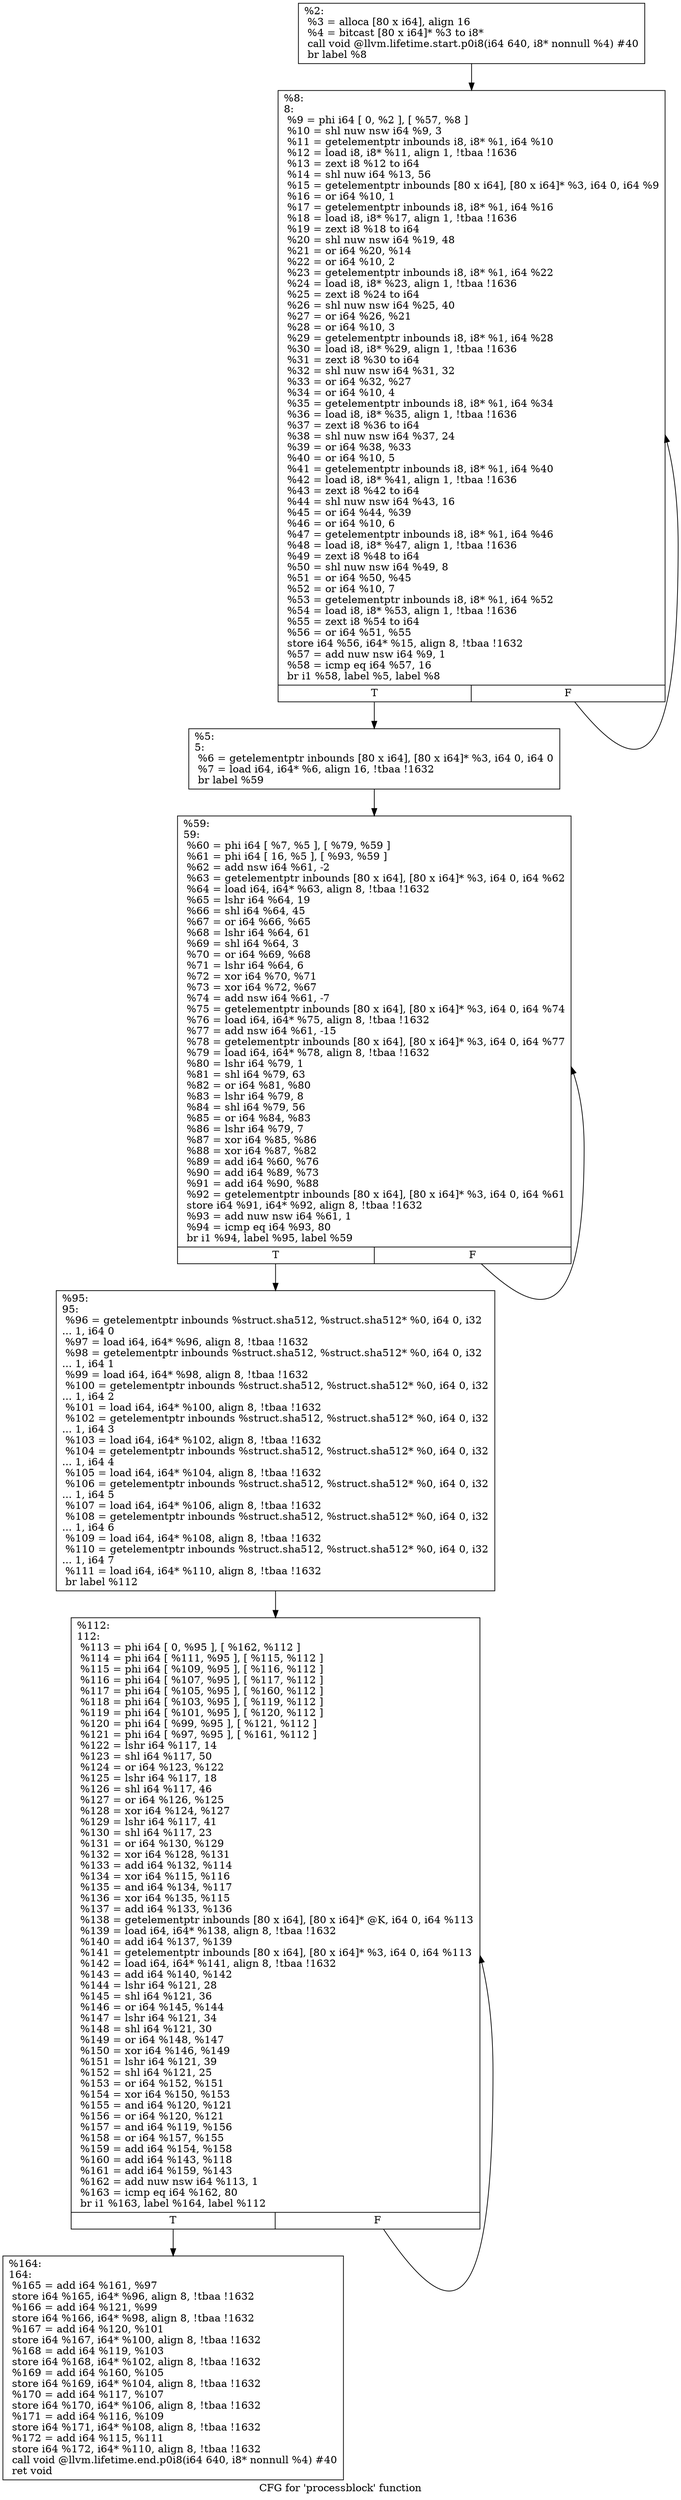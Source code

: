 digraph "CFG for 'processblock' function" {
	label="CFG for 'processblock' function";

	Node0x11d48d0 [shape=record,label="{%2:\l  %3 = alloca [80 x i64], align 16\l  %4 = bitcast [80 x i64]* %3 to i8*\l  call void @llvm.lifetime.start.p0i8(i64 640, i8* nonnull %4) #40\l  br label %8\l}"];
	Node0x11d48d0 -> Node0x11d4970;
	Node0x11d4920 [shape=record,label="{%5:\l5:                                                \l  %6 = getelementptr inbounds [80 x i64], [80 x i64]* %3, i64 0, i64 0\l  %7 = load i64, i64* %6, align 16, !tbaa !1632\l  br label %59\l}"];
	Node0x11d4920 -> Node0x11d49c0;
	Node0x11d4970 [shape=record,label="{%8:\l8:                                                \l  %9 = phi i64 [ 0, %2 ], [ %57, %8 ]\l  %10 = shl nuw nsw i64 %9, 3\l  %11 = getelementptr inbounds i8, i8* %1, i64 %10\l  %12 = load i8, i8* %11, align 1, !tbaa !1636\l  %13 = zext i8 %12 to i64\l  %14 = shl nuw i64 %13, 56\l  %15 = getelementptr inbounds [80 x i64], [80 x i64]* %3, i64 0, i64 %9\l  %16 = or i64 %10, 1\l  %17 = getelementptr inbounds i8, i8* %1, i64 %16\l  %18 = load i8, i8* %17, align 1, !tbaa !1636\l  %19 = zext i8 %18 to i64\l  %20 = shl nuw nsw i64 %19, 48\l  %21 = or i64 %20, %14\l  %22 = or i64 %10, 2\l  %23 = getelementptr inbounds i8, i8* %1, i64 %22\l  %24 = load i8, i8* %23, align 1, !tbaa !1636\l  %25 = zext i8 %24 to i64\l  %26 = shl nuw nsw i64 %25, 40\l  %27 = or i64 %26, %21\l  %28 = or i64 %10, 3\l  %29 = getelementptr inbounds i8, i8* %1, i64 %28\l  %30 = load i8, i8* %29, align 1, !tbaa !1636\l  %31 = zext i8 %30 to i64\l  %32 = shl nuw nsw i64 %31, 32\l  %33 = or i64 %32, %27\l  %34 = or i64 %10, 4\l  %35 = getelementptr inbounds i8, i8* %1, i64 %34\l  %36 = load i8, i8* %35, align 1, !tbaa !1636\l  %37 = zext i8 %36 to i64\l  %38 = shl nuw nsw i64 %37, 24\l  %39 = or i64 %38, %33\l  %40 = or i64 %10, 5\l  %41 = getelementptr inbounds i8, i8* %1, i64 %40\l  %42 = load i8, i8* %41, align 1, !tbaa !1636\l  %43 = zext i8 %42 to i64\l  %44 = shl nuw nsw i64 %43, 16\l  %45 = or i64 %44, %39\l  %46 = or i64 %10, 6\l  %47 = getelementptr inbounds i8, i8* %1, i64 %46\l  %48 = load i8, i8* %47, align 1, !tbaa !1636\l  %49 = zext i8 %48 to i64\l  %50 = shl nuw nsw i64 %49, 8\l  %51 = or i64 %50, %45\l  %52 = or i64 %10, 7\l  %53 = getelementptr inbounds i8, i8* %1, i64 %52\l  %54 = load i8, i8* %53, align 1, !tbaa !1636\l  %55 = zext i8 %54 to i64\l  %56 = or i64 %51, %55\l  store i64 %56, i64* %15, align 8, !tbaa !1632\l  %57 = add nuw nsw i64 %9, 1\l  %58 = icmp eq i64 %57, 16\l  br i1 %58, label %5, label %8\l|{<s0>T|<s1>F}}"];
	Node0x11d4970:s0 -> Node0x11d4920;
	Node0x11d4970:s1 -> Node0x11d4970;
	Node0x11d49c0 [shape=record,label="{%59:\l59:                                               \l  %60 = phi i64 [ %7, %5 ], [ %79, %59 ]\l  %61 = phi i64 [ 16, %5 ], [ %93, %59 ]\l  %62 = add nsw i64 %61, -2\l  %63 = getelementptr inbounds [80 x i64], [80 x i64]* %3, i64 0, i64 %62\l  %64 = load i64, i64* %63, align 8, !tbaa !1632\l  %65 = lshr i64 %64, 19\l  %66 = shl i64 %64, 45\l  %67 = or i64 %66, %65\l  %68 = lshr i64 %64, 61\l  %69 = shl i64 %64, 3\l  %70 = or i64 %69, %68\l  %71 = lshr i64 %64, 6\l  %72 = xor i64 %70, %71\l  %73 = xor i64 %72, %67\l  %74 = add nsw i64 %61, -7\l  %75 = getelementptr inbounds [80 x i64], [80 x i64]* %3, i64 0, i64 %74\l  %76 = load i64, i64* %75, align 8, !tbaa !1632\l  %77 = add nsw i64 %61, -15\l  %78 = getelementptr inbounds [80 x i64], [80 x i64]* %3, i64 0, i64 %77\l  %79 = load i64, i64* %78, align 8, !tbaa !1632\l  %80 = lshr i64 %79, 1\l  %81 = shl i64 %79, 63\l  %82 = or i64 %81, %80\l  %83 = lshr i64 %79, 8\l  %84 = shl i64 %79, 56\l  %85 = or i64 %84, %83\l  %86 = lshr i64 %79, 7\l  %87 = xor i64 %85, %86\l  %88 = xor i64 %87, %82\l  %89 = add i64 %60, %76\l  %90 = add i64 %89, %73\l  %91 = add i64 %90, %88\l  %92 = getelementptr inbounds [80 x i64], [80 x i64]* %3, i64 0, i64 %61\l  store i64 %91, i64* %92, align 8, !tbaa !1632\l  %93 = add nuw nsw i64 %61, 1\l  %94 = icmp eq i64 %93, 80\l  br i1 %94, label %95, label %59\l|{<s0>T|<s1>F}}"];
	Node0x11d49c0:s0 -> Node0x11d4a10;
	Node0x11d49c0:s1 -> Node0x11d49c0;
	Node0x11d4a10 [shape=record,label="{%95:\l95:                                               \l  %96 = getelementptr inbounds %struct.sha512, %struct.sha512* %0, i64 0, i32\l... 1, i64 0\l  %97 = load i64, i64* %96, align 8, !tbaa !1632\l  %98 = getelementptr inbounds %struct.sha512, %struct.sha512* %0, i64 0, i32\l... 1, i64 1\l  %99 = load i64, i64* %98, align 8, !tbaa !1632\l  %100 = getelementptr inbounds %struct.sha512, %struct.sha512* %0, i64 0, i32\l... 1, i64 2\l  %101 = load i64, i64* %100, align 8, !tbaa !1632\l  %102 = getelementptr inbounds %struct.sha512, %struct.sha512* %0, i64 0, i32\l... 1, i64 3\l  %103 = load i64, i64* %102, align 8, !tbaa !1632\l  %104 = getelementptr inbounds %struct.sha512, %struct.sha512* %0, i64 0, i32\l... 1, i64 4\l  %105 = load i64, i64* %104, align 8, !tbaa !1632\l  %106 = getelementptr inbounds %struct.sha512, %struct.sha512* %0, i64 0, i32\l... 1, i64 5\l  %107 = load i64, i64* %106, align 8, !tbaa !1632\l  %108 = getelementptr inbounds %struct.sha512, %struct.sha512* %0, i64 0, i32\l... 1, i64 6\l  %109 = load i64, i64* %108, align 8, !tbaa !1632\l  %110 = getelementptr inbounds %struct.sha512, %struct.sha512* %0, i64 0, i32\l... 1, i64 7\l  %111 = load i64, i64* %110, align 8, !tbaa !1632\l  br label %112\l}"];
	Node0x11d4a10 -> Node0x11d4a60;
	Node0x11d4a60 [shape=record,label="{%112:\l112:                                              \l  %113 = phi i64 [ 0, %95 ], [ %162, %112 ]\l  %114 = phi i64 [ %111, %95 ], [ %115, %112 ]\l  %115 = phi i64 [ %109, %95 ], [ %116, %112 ]\l  %116 = phi i64 [ %107, %95 ], [ %117, %112 ]\l  %117 = phi i64 [ %105, %95 ], [ %160, %112 ]\l  %118 = phi i64 [ %103, %95 ], [ %119, %112 ]\l  %119 = phi i64 [ %101, %95 ], [ %120, %112 ]\l  %120 = phi i64 [ %99, %95 ], [ %121, %112 ]\l  %121 = phi i64 [ %97, %95 ], [ %161, %112 ]\l  %122 = lshr i64 %117, 14\l  %123 = shl i64 %117, 50\l  %124 = or i64 %123, %122\l  %125 = lshr i64 %117, 18\l  %126 = shl i64 %117, 46\l  %127 = or i64 %126, %125\l  %128 = xor i64 %124, %127\l  %129 = lshr i64 %117, 41\l  %130 = shl i64 %117, 23\l  %131 = or i64 %130, %129\l  %132 = xor i64 %128, %131\l  %133 = add i64 %132, %114\l  %134 = xor i64 %115, %116\l  %135 = and i64 %134, %117\l  %136 = xor i64 %135, %115\l  %137 = add i64 %133, %136\l  %138 = getelementptr inbounds [80 x i64], [80 x i64]* @K, i64 0, i64 %113\l  %139 = load i64, i64* %138, align 8, !tbaa !1632\l  %140 = add i64 %137, %139\l  %141 = getelementptr inbounds [80 x i64], [80 x i64]* %3, i64 0, i64 %113\l  %142 = load i64, i64* %141, align 8, !tbaa !1632\l  %143 = add i64 %140, %142\l  %144 = lshr i64 %121, 28\l  %145 = shl i64 %121, 36\l  %146 = or i64 %145, %144\l  %147 = lshr i64 %121, 34\l  %148 = shl i64 %121, 30\l  %149 = or i64 %148, %147\l  %150 = xor i64 %146, %149\l  %151 = lshr i64 %121, 39\l  %152 = shl i64 %121, 25\l  %153 = or i64 %152, %151\l  %154 = xor i64 %150, %153\l  %155 = and i64 %120, %121\l  %156 = or i64 %120, %121\l  %157 = and i64 %119, %156\l  %158 = or i64 %157, %155\l  %159 = add i64 %154, %158\l  %160 = add i64 %143, %118\l  %161 = add i64 %159, %143\l  %162 = add nuw nsw i64 %113, 1\l  %163 = icmp eq i64 %162, 80\l  br i1 %163, label %164, label %112\l|{<s0>T|<s1>F}}"];
	Node0x11d4a60:s0 -> Node0x11d4ab0;
	Node0x11d4a60:s1 -> Node0x11d4a60;
	Node0x11d4ab0 [shape=record,label="{%164:\l164:                                              \l  %165 = add i64 %161, %97\l  store i64 %165, i64* %96, align 8, !tbaa !1632\l  %166 = add i64 %121, %99\l  store i64 %166, i64* %98, align 8, !tbaa !1632\l  %167 = add i64 %120, %101\l  store i64 %167, i64* %100, align 8, !tbaa !1632\l  %168 = add i64 %119, %103\l  store i64 %168, i64* %102, align 8, !tbaa !1632\l  %169 = add i64 %160, %105\l  store i64 %169, i64* %104, align 8, !tbaa !1632\l  %170 = add i64 %117, %107\l  store i64 %170, i64* %106, align 8, !tbaa !1632\l  %171 = add i64 %116, %109\l  store i64 %171, i64* %108, align 8, !tbaa !1632\l  %172 = add i64 %115, %111\l  store i64 %172, i64* %110, align 8, !tbaa !1632\l  call void @llvm.lifetime.end.p0i8(i64 640, i8* nonnull %4) #40\l  ret void\l}"];
}
